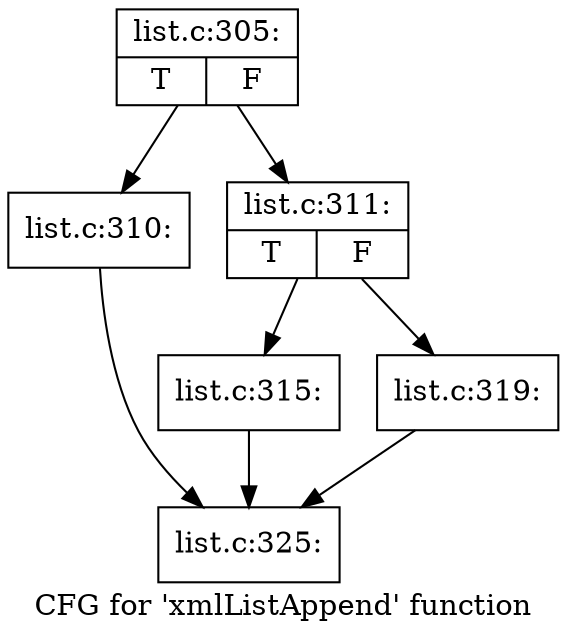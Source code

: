 digraph "CFG for 'xmlListAppend' function" {
	label="CFG for 'xmlListAppend' function";

	Node0x523ac40 [shape=record,label="{list.c:305:|{<s0>T|<s1>F}}"];
	Node0x523ac40 -> Node0x523ba70;
	Node0x523ac40 -> Node0x523bac0;
	Node0x523ba70 [shape=record,label="{list.c:310:}"];
	Node0x523ba70 -> Node0x5235530;
	Node0x523bac0 [shape=record,label="{list.c:311:|{<s0>T|<s1>F}}"];
	Node0x523bac0 -> Node0x523c7d0;
	Node0x523bac0 -> Node0x523ce50;
	Node0x523c7d0 [shape=record,label="{list.c:315:}"];
	Node0x523c7d0 -> Node0x5235530;
	Node0x523ce50 [shape=record,label="{list.c:319:}"];
	Node0x523ce50 -> Node0x5235530;
	Node0x5235530 [shape=record,label="{list.c:325:}"];
}
